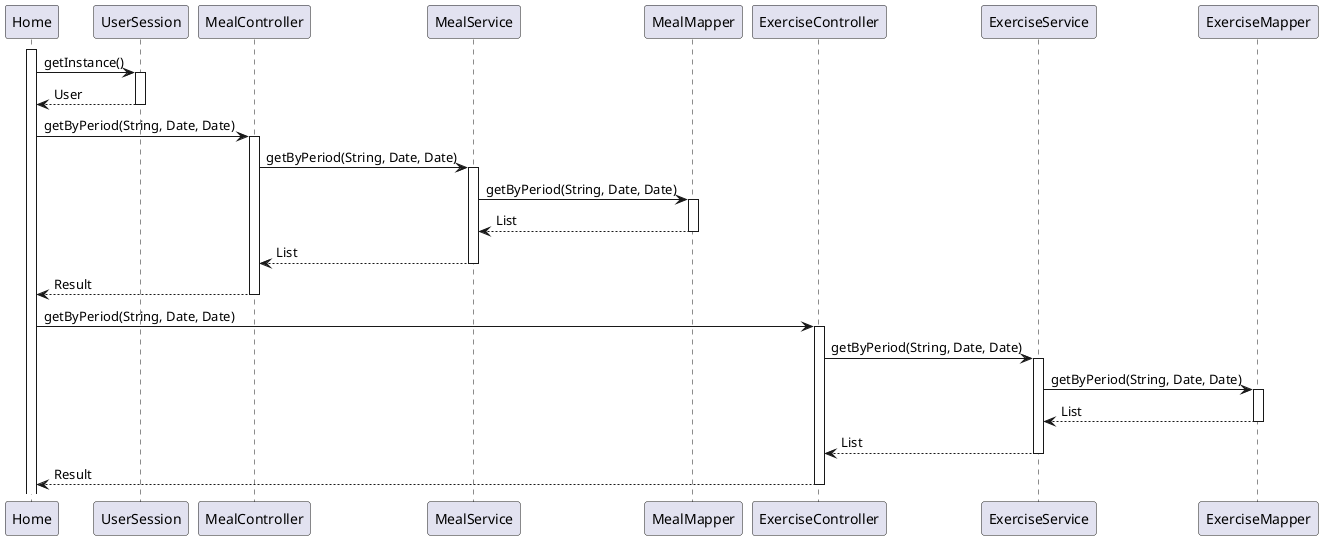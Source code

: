 @startuml
activate Home
Home -> UserSession: getInstance()
activate UserSession

UserSession --> Home: User
deactivate UserSession

Home -> MealController: getByPeriod(String, Date, Date)
activate MealController
MealController -> MealService: getByPeriod(String, Date, Date)
activate MealService
MealService -> MealMapper: getByPeriod(String, Date, Date)
activate MealMapper
MealMapper --> MealService: List
deactivate MealMapper
MealService --> MealController: List
deactivate MealService

MealController --> Home: Result
deactivate MealController

Home -> ExerciseController: getByPeriod(String, Date, Date)
activate ExerciseController
ExerciseController -> ExerciseService: getByPeriod(String, Date, Date)
activate ExerciseService
ExerciseService -> ExerciseMapper: getByPeriod(String, Date, Date)
activate ExerciseMapper
ExerciseMapper --> ExerciseService: List
deactivate ExerciseMapper
ExerciseService --> ExerciseController: List
deactivate ExerciseService

ExerciseController --> Home: Result
deactivate ExerciseController
@enduml